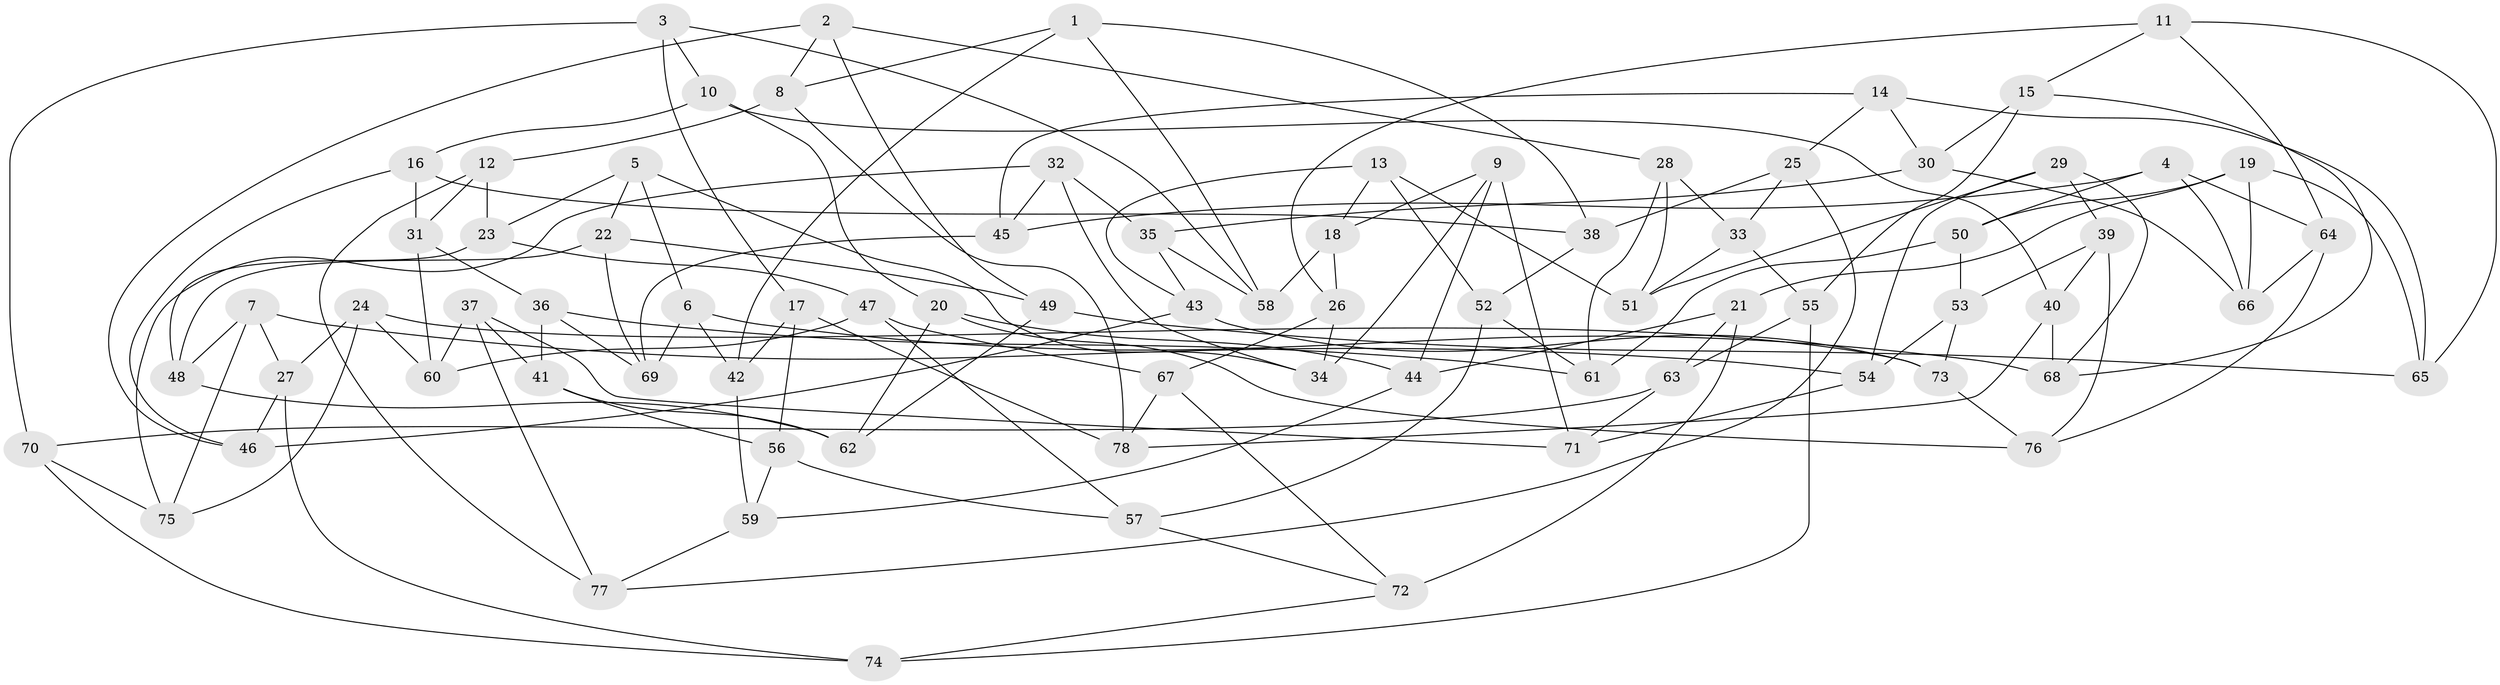 // Generated by graph-tools (version 1.1) at 2025/50/03/09/25 03:50:48]
// undirected, 78 vertices, 156 edges
graph export_dot {
graph [start="1"]
  node [color=gray90,style=filled];
  1;
  2;
  3;
  4;
  5;
  6;
  7;
  8;
  9;
  10;
  11;
  12;
  13;
  14;
  15;
  16;
  17;
  18;
  19;
  20;
  21;
  22;
  23;
  24;
  25;
  26;
  27;
  28;
  29;
  30;
  31;
  32;
  33;
  34;
  35;
  36;
  37;
  38;
  39;
  40;
  41;
  42;
  43;
  44;
  45;
  46;
  47;
  48;
  49;
  50;
  51;
  52;
  53;
  54;
  55;
  56;
  57;
  58;
  59;
  60;
  61;
  62;
  63;
  64;
  65;
  66;
  67;
  68;
  69;
  70;
  71;
  72;
  73;
  74;
  75;
  76;
  77;
  78;
  1 -- 8;
  1 -- 38;
  1 -- 42;
  1 -- 58;
  2 -- 49;
  2 -- 28;
  2 -- 46;
  2 -- 8;
  3 -- 58;
  3 -- 17;
  3 -- 70;
  3 -- 10;
  4 -- 50;
  4 -- 64;
  4 -- 45;
  4 -- 66;
  5 -- 34;
  5 -- 23;
  5 -- 6;
  5 -- 22;
  6 -- 42;
  6 -- 68;
  6 -- 69;
  7 -- 27;
  7 -- 75;
  7 -- 48;
  7 -- 54;
  8 -- 12;
  8 -- 78;
  9 -- 71;
  9 -- 34;
  9 -- 44;
  9 -- 18;
  10 -- 20;
  10 -- 16;
  10 -- 40;
  11 -- 65;
  11 -- 64;
  11 -- 15;
  11 -- 26;
  12 -- 31;
  12 -- 23;
  12 -- 77;
  13 -- 52;
  13 -- 51;
  13 -- 18;
  13 -- 43;
  14 -- 65;
  14 -- 30;
  14 -- 25;
  14 -- 45;
  15 -- 68;
  15 -- 30;
  15 -- 55;
  16 -- 31;
  16 -- 46;
  16 -- 38;
  17 -- 78;
  17 -- 42;
  17 -- 56;
  18 -- 58;
  18 -- 26;
  19 -- 50;
  19 -- 66;
  19 -- 65;
  19 -- 21;
  20 -- 62;
  20 -- 44;
  20 -- 76;
  21 -- 44;
  21 -- 63;
  21 -- 72;
  22 -- 49;
  22 -- 69;
  22 -- 48;
  23 -- 48;
  23 -- 47;
  24 -- 60;
  24 -- 27;
  24 -- 75;
  24 -- 73;
  25 -- 77;
  25 -- 33;
  25 -- 38;
  26 -- 34;
  26 -- 67;
  27 -- 74;
  27 -- 46;
  28 -- 61;
  28 -- 51;
  28 -- 33;
  29 -- 68;
  29 -- 51;
  29 -- 39;
  29 -- 54;
  30 -- 66;
  30 -- 35;
  31 -- 36;
  31 -- 60;
  32 -- 75;
  32 -- 45;
  32 -- 35;
  32 -- 34;
  33 -- 55;
  33 -- 51;
  35 -- 58;
  35 -- 43;
  36 -- 61;
  36 -- 69;
  36 -- 41;
  37 -- 60;
  37 -- 77;
  37 -- 71;
  37 -- 41;
  38 -- 52;
  39 -- 53;
  39 -- 76;
  39 -- 40;
  40 -- 68;
  40 -- 78;
  41 -- 62;
  41 -- 56;
  42 -- 59;
  43 -- 73;
  43 -- 46;
  44 -- 59;
  45 -- 69;
  47 -- 67;
  47 -- 60;
  47 -- 57;
  48 -- 62;
  49 -- 62;
  49 -- 65;
  50 -- 61;
  50 -- 53;
  52 -- 61;
  52 -- 57;
  53 -- 54;
  53 -- 73;
  54 -- 71;
  55 -- 63;
  55 -- 74;
  56 -- 59;
  56 -- 57;
  57 -- 72;
  59 -- 77;
  63 -- 71;
  63 -- 70;
  64 -- 66;
  64 -- 76;
  67 -- 78;
  67 -- 72;
  70 -- 74;
  70 -- 75;
  72 -- 74;
  73 -- 76;
}
